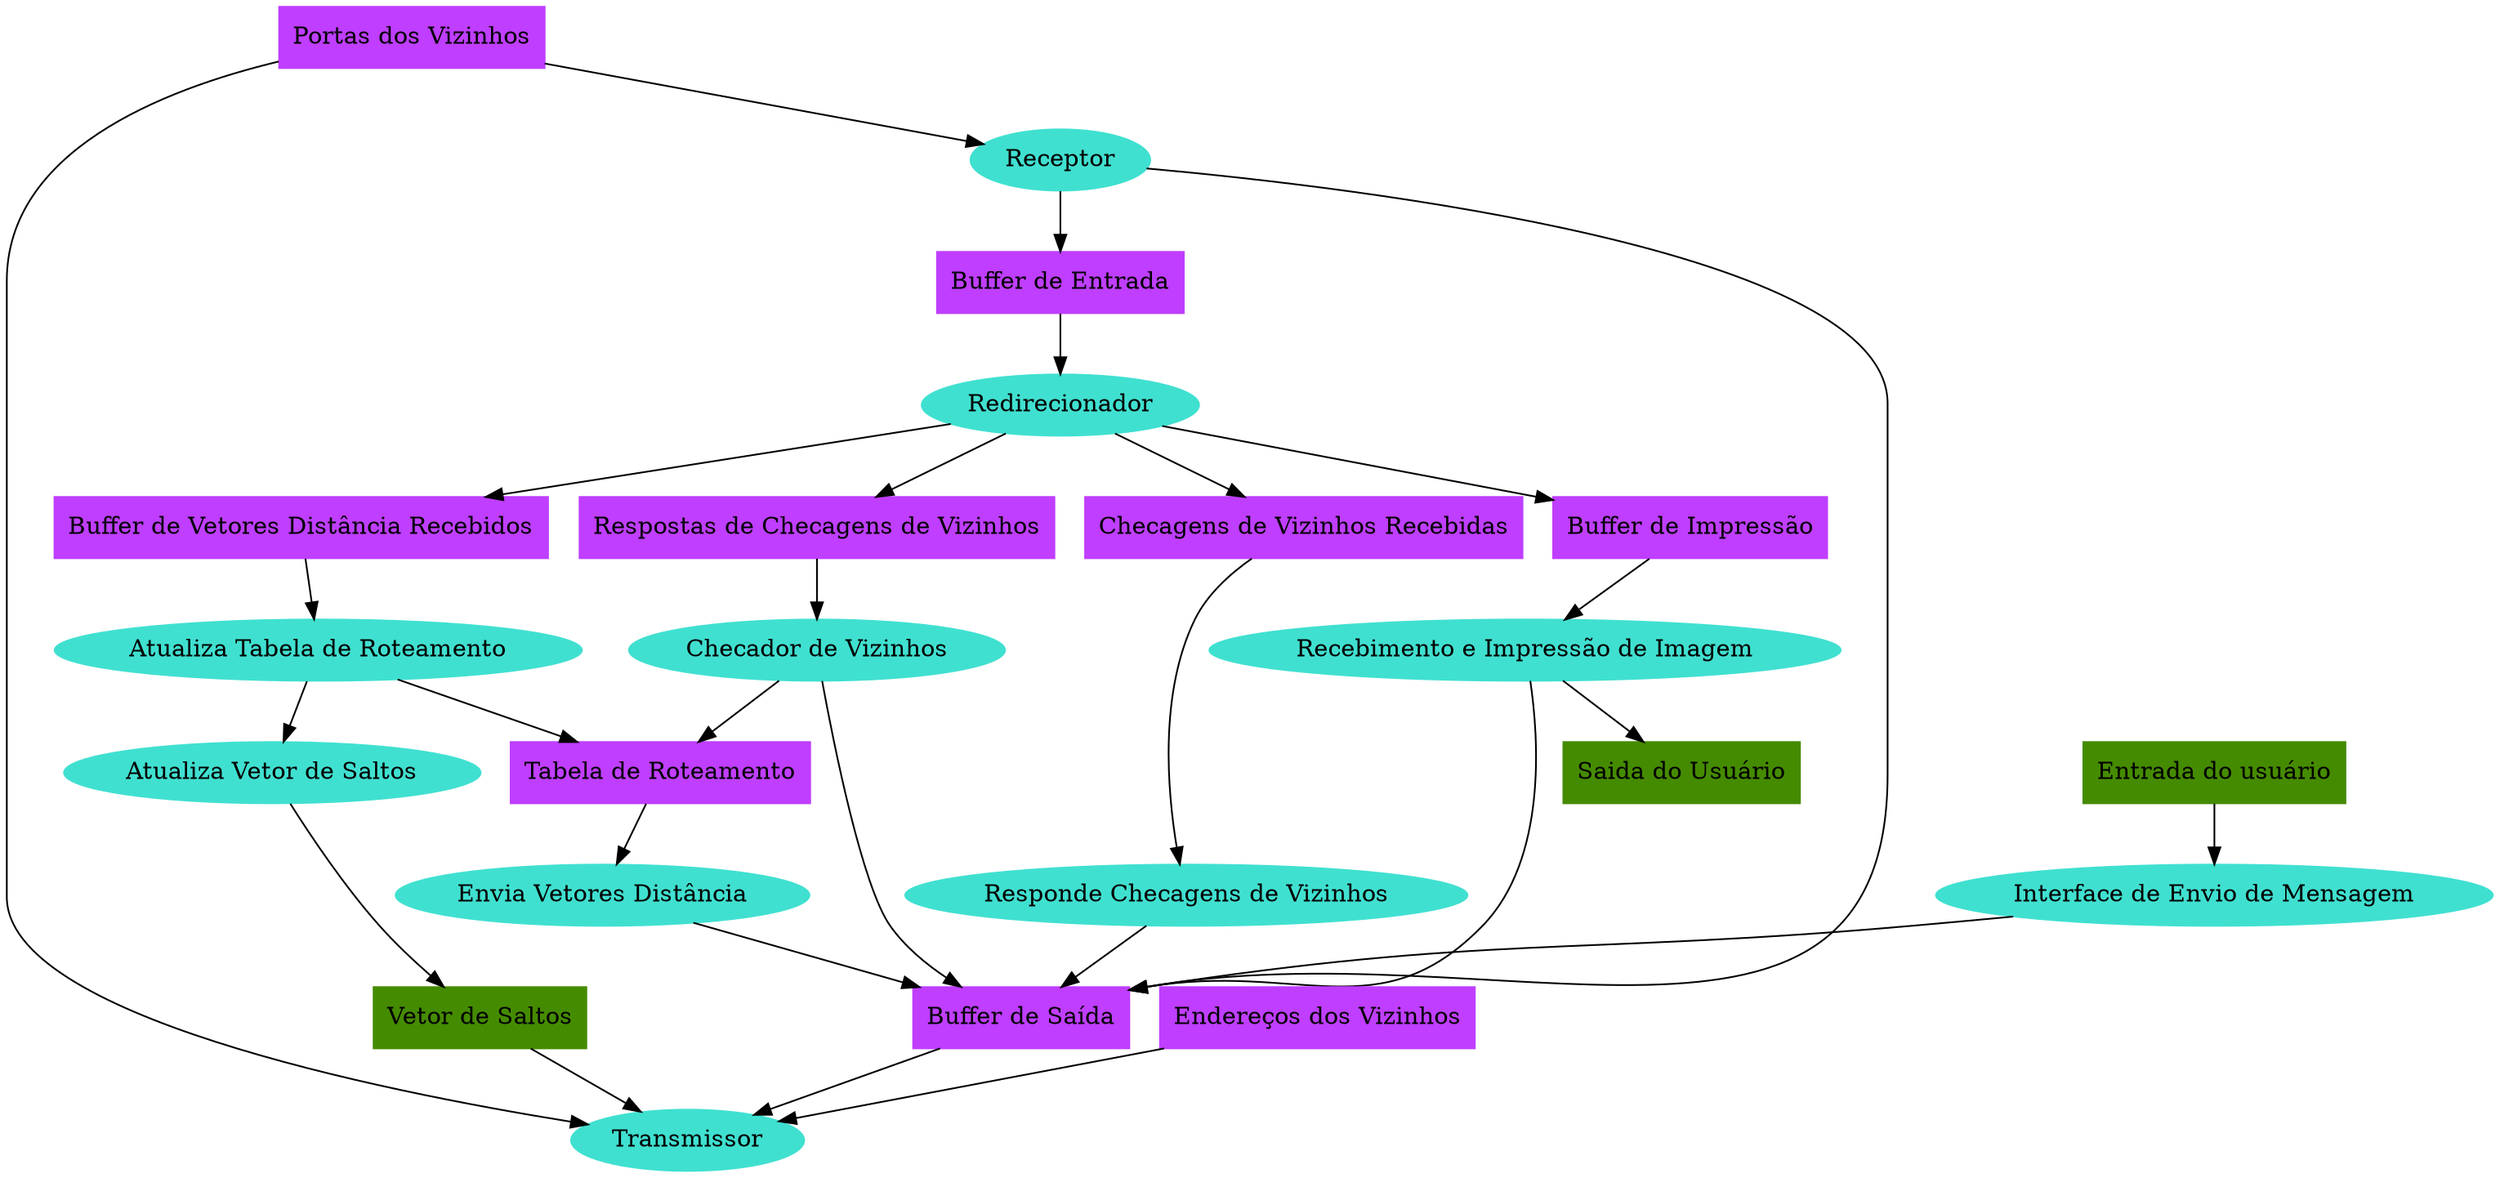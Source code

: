 digraph {
  node [style="filled" color="Turquoise"]
  transmissor [label="Transmissor"]
  receptor [label="Receptor"]
  responde_checagem_vizinhos [label="Responde Checagens de Vizinhos"]
  redirecionador [label="Redirecionador"]
  recebimento_impressao_mensagem [label="Recebimento e Impressão de Imagem"]
  interface_envio_mensagem [label="Interface de Envio de Mensagem"]
  envia_vetor_distancias [label="Envia Vetores Distância"]
  checador_vizinhos [label="Checador de Vizinhos"]
  atualiza_vetor_saltos [label="Atualiza Vetor de Saltos"]
  atualiza_tabela_roteamento_vetor_saltos [label="Atualiza Tabela de Roteamento"]

  {
    node [shape="box" color="darkorchid1"]
    portas_roteadores [label="Portas dos Vizinhos"]
    enderecos_roteadores [label="Endereços dos Vizinhos"]
    tabela_roteamento [label="Tabela de Roteamento"]
    buffer_saida [label="Buffer de Saída"]
    buffer_impressao [label="Buffer de Impressão"]
    buffer_vetor_distancia [label="Buffer de Vetores Distância Recebidos"]
    buffer_entrada [label="Buffer de Entrada"]
    respostas_checagens_vizinhos [label="Respostas de Checagens de Vizinhos"]
    checagens_recebidas [label="Checagens de Vizinhos Recebidas"]
  }

  {
    node [shape="polygon" color="chartreuse4"]
    vetor_saltos [label="Vetor de Saltos"]
    entrada_usuario [label="Entrada do usuário"]
    saida_usuario [label="Saida do Usuário"]
  }

  { enderecos_roteadores portas_roteadores vetor_saltos buffer_saida } -> transmissor
  receptor -> { buffer_saida buffer_entrada }
  portas_roteadores -> receptor
  interface_envio_mensagem -> { buffer_saida }
  { buffer_entrada } -> redirecionador -> { buffer_impressao buffer_vetor_distancia checagens_recebidas respostas_checagens_vizinhos }
  buffer_impressao -> recebimento_impressao_mensagem -> { buffer_saida saida_usuario }
  { tabela_roteamento } -> envia_vetor_distancias -> buffer_saida
  buffer_vetor_distancia -> atualiza_tabela_roteamento_vetor_saltos -> { tabela_roteamento atualiza_vetor_saltos }
  atualiza_vetor_saltos -> vetor_saltos
  respostas_checagens_vizinhos -> checador_vizinhos -> { buffer_saida tabela_roteamento }
  checagens_recebidas -> responde_checagem_vizinhos -> buffer_saida
  entrada_usuario -> interface_envio_mensagem

}